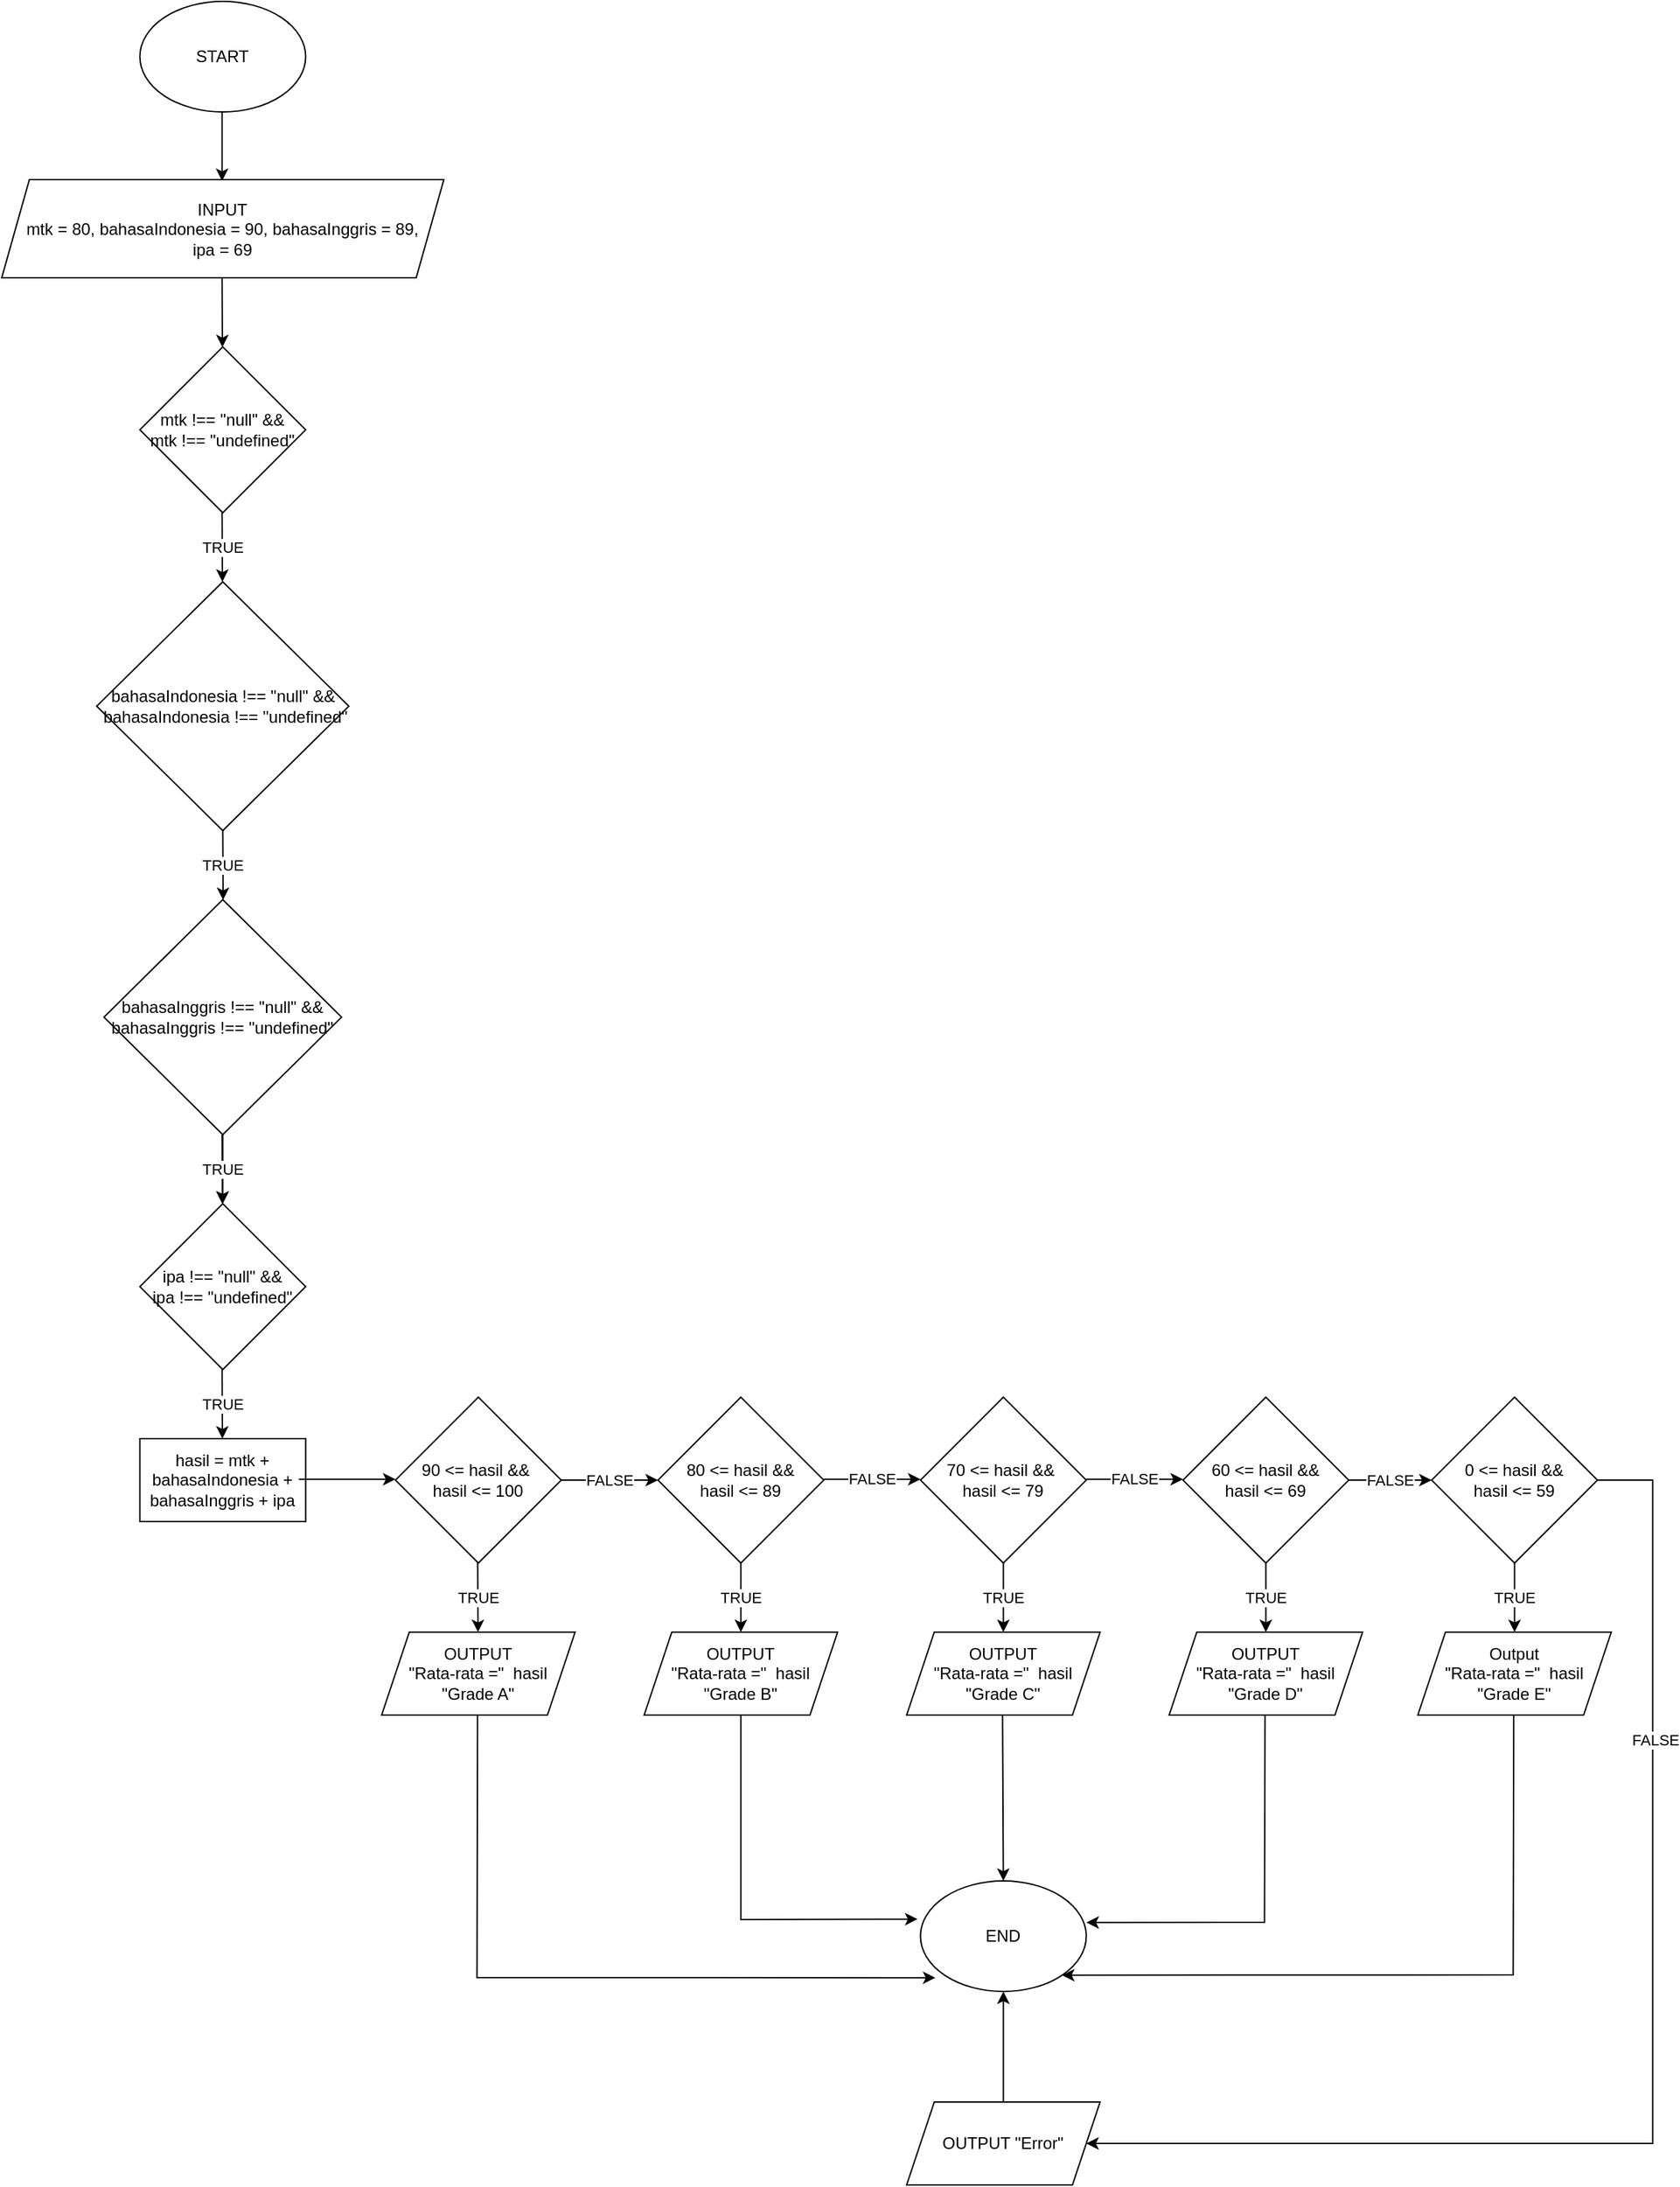 <mxfile version="16.4.5" type="device"><diagram id="C5RBs43oDa-KdzZeNtuy" name="Page-1"><mxGraphModel dx="1298" dy="724" grid="1" gridSize="10" guides="1" tooltips="1" connect="1" arrows="1" fold="1" page="1" pageScale="1" pageWidth="1654" pageHeight="2336" math="0" shadow="0"><root><mxCell id="WIyWlLk6GJQsqaUBKTNV-0"/><mxCell id="WIyWlLk6GJQsqaUBKTNV-1" parent="WIyWlLk6GJQsqaUBKTNV-0"/><mxCell id="6BpyWPtDbFNDDt1kwVih-1" value="START" style="ellipse;whiteSpace=wrap;html=1;" parent="WIyWlLk6GJQsqaUBKTNV-1" vertex="1"><mxGeometry x="261.25" y="50" width="120" height="80" as="geometry"/></mxCell><mxCell id="6BpyWPtDbFNDDt1kwVih-2" value="" style="endArrow=classic;html=1;rounded=0;" parent="WIyWlLk6GJQsqaUBKTNV-1" edge="1"><mxGeometry width="50" height="50" relative="1" as="geometry"><mxPoint x="320.75" y="130" as="sourcePoint"/><mxPoint x="320.75" y="180" as="targetPoint"/></mxGeometry></mxCell><mxCell id="6BpyWPtDbFNDDt1kwVih-3" value="INPUT&lt;br&gt;mtk = 80, bahasaIndonesia = 90, bahasaInggris = 89, &lt;br&gt;ipa = 69" style="shape=parallelogram;perimeter=parallelogramPerimeter;whiteSpace=wrap;html=1;fixedSize=1;" parent="WIyWlLk6GJQsqaUBKTNV-1" vertex="1"><mxGeometry x="161.25" y="179" width="320" height="71" as="geometry"/></mxCell><mxCell id="6BpyWPtDbFNDDt1kwVih-4" value="" style="endArrow=classic;html=1;rounded=0;" parent="WIyWlLk6GJQsqaUBKTNV-1" target="6BpyWPtDbFNDDt1kwVih-5" edge="1"><mxGeometry width="50" height="50" relative="1" as="geometry"><mxPoint x="320.75" y="250" as="sourcePoint"/><mxPoint x="320.75" y="300" as="targetPoint"/></mxGeometry></mxCell><mxCell id="6BpyWPtDbFNDDt1kwVih-5" value="mtk !== &quot;null&quot; &amp;amp;&amp;amp;&lt;br&gt;mtk !== &quot;undefined&quot;" style="rhombus;whiteSpace=wrap;html=1;" parent="WIyWlLk6GJQsqaUBKTNV-1" vertex="1"><mxGeometry x="261.25" y="300" width="120" height="120" as="geometry"/></mxCell><mxCell id="6BpyWPtDbFNDDt1kwVih-32" value="90 &amp;lt;= hasil &amp;amp;&amp;amp;&amp;nbsp;&lt;br&gt;hasil &amp;lt;= 100" style="rhombus;whiteSpace=wrap;html=1;" parent="WIyWlLk6GJQsqaUBKTNV-1" vertex="1"><mxGeometry x="446.25" y="1060" width="120" height="120" as="geometry"/></mxCell><mxCell id="6BpyWPtDbFNDDt1kwVih-33" value="bahasaIndonesia !== &quot;null&quot; &amp;amp;&amp;amp;&lt;br&gt;&amp;nbsp;bahasaIndonesia !== &quot;undefined&quot;" style="rhombus;whiteSpace=wrap;html=1;" parent="WIyWlLk6GJQsqaUBKTNV-1" vertex="1"><mxGeometry x="230" y="470" width="182.5" height="180" as="geometry"/></mxCell><mxCell id="6BpyWPtDbFNDDt1kwVih-34" value="ipa !== &quot;null&quot; &amp;amp;&amp;amp;&lt;br&gt;ipa !== &quot;undefined&quot;" style="rhombus;whiteSpace=wrap;html=1;" parent="WIyWlLk6GJQsqaUBKTNV-1" vertex="1"><mxGeometry x="261.25" y="920" width="120" height="120" as="geometry"/></mxCell><mxCell id="22OjcqRYXEOhNd59H1vx-0" value="" style="edgeStyle=orthogonalEdgeStyle;rounded=0;orthogonalLoop=1;jettySize=auto;html=1;" edge="1" parent="WIyWlLk6GJQsqaUBKTNV-1" source="6BpyWPtDbFNDDt1kwVih-40" target="6BpyWPtDbFNDDt1kwVih-34"><mxGeometry relative="1" as="geometry"/></mxCell><mxCell id="6BpyWPtDbFNDDt1kwVih-40" value="bahasaInggris !== &quot;null&quot; &amp;amp;&amp;amp;&lt;br&gt;bahasaInggris !== &quot;undefined&quot;" style="rhombus;whiteSpace=wrap;html=1;" parent="WIyWlLk6GJQsqaUBKTNV-1" vertex="1"><mxGeometry x="235.25" y="700" width="172" height="170" as="geometry"/></mxCell><mxCell id="6BpyWPtDbFNDDt1kwVih-41" value="TRUE" style="endArrow=classic;html=1;rounded=0;" parent="WIyWlLk6GJQsqaUBKTNV-1" edge="1"><mxGeometry width="50" height="50" relative="1" as="geometry"><mxPoint x="320.75" y="870" as="sourcePoint"/><mxPoint x="320.979" y="920.271" as="targetPoint"/></mxGeometry></mxCell><mxCell id="6BpyWPtDbFNDDt1kwVih-42" value="TRUE" style="endArrow=classic;html=1;rounded=0;" parent="WIyWlLk6GJQsqaUBKTNV-1" edge="1"><mxGeometry width="50" height="50" relative="1" as="geometry"><mxPoint x="321.25" y="650" as="sourcePoint"/><mxPoint x="321.479" y="700.271" as="targetPoint"/></mxGeometry></mxCell><mxCell id="6BpyWPtDbFNDDt1kwVih-43" value="TRUE" style="endArrow=classic;html=1;rounded=0;" parent="WIyWlLk6GJQsqaUBKTNV-1" edge="1"><mxGeometry width="50" height="50" relative="1" as="geometry"><mxPoint x="320.75" y="419.73" as="sourcePoint"/><mxPoint x="320.979" y="470.001" as="targetPoint"/></mxGeometry></mxCell><mxCell id="6BpyWPtDbFNDDt1kwVih-44" value="TRUE" style="endArrow=classic;html=1;rounded=0;" parent="WIyWlLk6GJQsqaUBKTNV-1" edge="1"><mxGeometry width="50" height="50" relative="1" as="geometry"><mxPoint x="320.75" y="1039.73" as="sourcePoint"/><mxPoint x="320.979" y="1090.001" as="targetPoint"/></mxGeometry></mxCell><mxCell id="6BpyWPtDbFNDDt1kwVih-45" value="hasil = mtk + bahasaIndonesia + bahasaInggris + ipa" style="rounded=0;whiteSpace=wrap;html=1;" parent="WIyWlLk6GJQsqaUBKTNV-1" vertex="1"><mxGeometry x="261.25" y="1090" width="120" height="60" as="geometry"/></mxCell><mxCell id="6BpyWPtDbFNDDt1kwVih-48" value="70 &amp;lt;= hasil &amp;amp;&amp;amp;&amp;nbsp;&lt;br&gt;hasil &amp;lt;= 79" style="rhombus;whiteSpace=wrap;html=1;" parent="WIyWlLk6GJQsqaUBKTNV-1" vertex="1"><mxGeometry x="826.25" y="1060" width="120" height="120" as="geometry"/></mxCell><mxCell id="6BpyWPtDbFNDDt1kwVih-50" value="80 &amp;lt;= hasil &amp;amp;&amp;amp;&lt;br&gt;hasil &amp;lt;= 89" style="rhombus;whiteSpace=wrap;html=1;" parent="WIyWlLk6GJQsqaUBKTNV-1" vertex="1"><mxGeometry x="636.25" y="1060" width="120" height="120" as="geometry"/></mxCell><mxCell id="6BpyWPtDbFNDDt1kwVih-51" value="OUTPUT&lt;br&gt;&quot;Rata-rata =&quot;&amp;nbsp; hasil&lt;br&gt;&quot;Grade A&quot;" style="shape=parallelogram;perimeter=parallelogramPerimeter;whiteSpace=wrap;html=1;fixedSize=1;" parent="WIyWlLk6GJQsqaUBKTNV-1" vertex="1"><mxGeometry x="436.25" y="1230" width="140" height="60" as="geometry"/></mxCell><mxCell id="6BpyWPtDbFNDDt1kwVih-56" value="FALSE" style="endArrow=classic;html=1;rounded=0;" parent="WIyWlLk6GJQsqaUBKTNV-1" edge="1"><mxGeometry width="50" height="50" relative="1" as="geometry"><mxPoint x="566.25" y="1120" as="sourcePoint"/><mxPoint x="636.25" y="1120" as="targetPoint"/></mxGeometry></mxCell><mxCell id="6BpyWPtDbFNDDt1kwVih-57" value="END" style="ellipse;whiteSpace=wrap;html=1;" parent="WIyWlLk6GJQsqaUBKTNV-1" vertex="1"><mxGeometry x="826.25" y="1410" width="120" height="80" as="geometry"/></mxCell><mxCell id="6BpyWPtDbFNDDt1kwVih-58" value="" style="endArrow=classic;html=1;rounded=0;entryX=0.09;entryY=0.876;entryDx=0;entryDy=0;entryPerimeter=0;" parent="WIyWlLk6GJQsqaUBKTNV-1" target="6BpyWPtDbFNDDt1kwVih-57" edge="1"><mxGeometry width="50" height="50" relative="1" as="geometry"><mxPoint x="505.66" y="1290" as="sourcePoint"/><mxPoint x="505.66" y="1350" as="targetPoint"/><Array as="points"><mxPoint x="505.25" y="1480"/></Array></mxGeometry></mxCell><mxCell id="6BpyWPtDbFNDDt1kwVih-60" value="TRUE" style="endArrow=classic;html=1;rounded=0;" parent="WIyWlLk6GJQsqaUBKTNV-1" edge="1"><mxGeometry width="50" height="50" relative="1" as="geometry"><mxPoint x="505.75" y="1179.73" as="sourcePoint"/><mxPoint x="505.979" y="1230.001" as="targetPoint"/></mxGeometry></mxCell><mxCell id="6BpyWPtDbFNDDt1kwVih-62" value="TRUE" style="endArrow=classic;html=1;rounded=0;" parent="WIyWlLk6GJQsqaUBKTNV-1" edge="1"><mxGeometry width="50" height="50" relative="1" as="geometry"><mxPoint x="696.25" y="1180" as="sourcePoint"/><mxPoint x="696.25" y="1230" as="targetPoint"/></mxGeometry></mxCell><mxCell id="6BpyWPtDbFNDDt1kwVih-65" value="OUTPUT&lt;br&gt;&quot;Rata-rata =&quot;&amp;nbsp; hasil&lt;br&gt;&quot;Grade B&quot;" style="shape=parallelogram;perimeter=parallelogramPerimeter;whiteSpace=wrap;html=1;fixedSize=1;" parent="WIyWlLk6GJQsqaUBKTNV-1" vertex="1"><mxGeometry x="626.25" y="1230" width="140" height="60" as="geometry"/></mxCell><mxCell id="6BpyWPtDbFNDDt1kwVih-66" value="FALSE" style="endArrow=classic;html=1;rounded=0;" parent="WIyWlLk6GJQsqaUBKTNV-1" edge="1"><mxGeometry width="50" height="50" relative="1" as="geometry"><mxPoint x="1136.25" y="1120" as="sourcePoint"/><mxPoint x="1196.25" y="1120" as="targetPoint"/></mxGeometry></mxCell><mxCell id="6BpyWPtDbFNDDt1kwVih-69" value="" style="endArrow=classic;html=1;rounded=0;" parent="WIyWlLk6GJQsqaUBKTNV-1" edge="1"><mxGeometry width="50" height="50" relative="1" as="geometry"><mxPoint x="376.25" y="1119.41" as="sourcePoint"/><mxPoint x="446.25" y="1119.41" as="targetPoint"/></mxGeometry></mxCell><mxCell id="6BpyWPtDbFNDDt1kwVih-70" value="FALSE" style="endArrow=classic;html=1;rounded=0;" parent="WIyWlLk6GJQsqaUBKTNV-1" edge="1"><mxGeometry width="50" height="50" relative="1" as="geometry"><mxPoint x="756.25" y="1119.41" as="sourcePoint"/><mxPoint x="826.25" y="1119.41" as="targetPoint"/></mxGeometry></mxCell><mxCell id="6BpyWPtDbFNDDt1kwVih-71" value="60 &amp;lt;= hasil &amp;amp;&amp;amp;&lt;br&gt;hasil &amp;lt;= 69" style="rhombus;whiteSpace=wrap;html=1;" parent="WIyWlLk6GJQsqaUBKTNV-1" vertex="1"><mxGeometry x="1016.25" y="1060" width="120" height="120" as="geometry"/></mxCell><mxCell id="6BpyWPtDbFNDDt1kwVih-72" value="FALSE" style="endArrow=classic;html=1;rounded=0;" parent="WIyWlLk6GJQsqaUBKTNV-1" edge="1"><mxGeometry width="50" height="50" relative="1" as="geometry"><mxPoint x="946.25" y="1119.41" as="sourcePoint"/><mxPoint x="1016.25" y="1119.41" as="targetPoint"/></mxGeometry></mxCell><mxCell id="6BpyWPtDbFNDDt1kwVih-73" value="0 &amp;lt;= hasil &amp;amp;&amp;amp; &lt;br&gt;hasil &amp;lt;= 59" style="rhombus;whiteSpace=wrap;html=1;" parent="WIyWlLk6GJQsqaUBKTNV-1" vertex="1"><mxGeometry x="1196.25" y="1060" width="120" height="120" as="geometry"/></mxCell><mxCell id="6BpyWPtDbFNDDt1kwVih-74" value="TRUE" style="endArrow=classic;html=1;rounded=0;" parent="WIyWlLk6GJQsqaUBKTNV-1" edge="1"><mxGeometry width="50" height="50" relative="1" as="geometry"><mxPoint x="1256.25" y="1180" as="sourcePoint"/><mxPoint x="1256.25" y="1230" as="targetPoint"/></mxGeometry></mxCell><mxCell id="6BpyWPtDbFNDDt1kwVih-75" value="Output&lt;br&gt;&quot;Rata-rata =&quot;&amp;nbsp; hasil&lt;br&gt;&quot;Grade E&quot;" style="shape=parallelogram;perimeter=parallelogramPerimeter;whiteSpace=wrap;html=1;fixedSize=1;" parent="WIyWlLk6GJQsqaUBKTNV-1" vertex="1"><mxGeometry x="1186.25" y="1230" width="140" height="60" as="geometry"/></mxCell><mxCell id="6BpyWPtDbFNDDt1kwVih-76" value="TRUE" style="endArrow=classic;html=1;rounded=0;" parent="WIyWlLk6GJQsqaUBKTNV-1" edge="1"><mxGeometry width="50" height="50" relative="1" as="geometry"><mxPoint x="1076.25" y="1180" as="sourcePoint"/><mxPoint x="1076.25" y="1230" as="targetPoint"/></mxGeometry></mxCell><mxCell id="6BpyWPtDbFNDDt1kwVih-77" value="OUTPUT&lt;br&gt;&quot;Rata-rata =&quot;&amp;nbsp; hasil&lt;br&gt;&quot;Grade D&quot;" style="shape=parallelogram;perimeter=parallelogramPerimeter;whiteSpace=wrap;html=1;fixedSize=1;" parent="WIyWlLk6GJQsqaUBKTNV-1" vertex="1"><mxGeometry x="1006.25" y="1230" width="140" height="60" as="geometry"/></mxCell><mxCell id="6BpyWPtDbFNDDt1kwVih-78" value="TRUE" style="endArrow=classic;html=1;rounded=0;" parent="WIyWlLk6GJQsqaUBKTNV-1" edge="1"><mxGeometry width="50" height="50" relative="1" as="geometry"><mxPoint x="886.25" y="1180" as="sourcePoint"/><mxPoint x="886.25" y="1230" as="targetPoint"/></mxGeometry></mxCell><mxCell id="6BpyWPtDbFNDDt1kwVih-79" value="OUTPUT&lt;br&gt;&quot;Rata-rata =&quot;&amp;nbsp; hasil&lt;br&gt;&quot;Grade C&quot;" style="shape=parallelogram;perimeter=parallelogramPerimeter;whiteSpace=wrap;html=1;fixedSize=1;" parent="WIyWlLk6GJQsqaUBKTNV-1" vertex="1"><mxGeometry x="816.25" y="1230" width="140" height="60" as="geometry"/></mxCell><mxCell id="6BpyWPtDbFNDDt1kwVih-80" value="" style="endArrow=classic;html=1;rounded=0;entryX=1;entryY=1;entryDx=0;entryDy=0;" parent="WIyWlLk6GJQsqaUBKTNV-1" target="6BpyWPtDbFNDDt1kwVih-57" edge="1"><mxGeometry width="50" height="50" relative="1" as="geometry"><mxPoint x="1255.66" y="1290" as="sourcePoint"/><mxPoint x="1255.66" y="1350" as="targetPoint"/><Array as="points"><mxPoint x="1255.25" y="1478"/></Array></mxGeometry></mxCell><mxCell id="6BpyWPtDbFNDDt1kwVih-81" value="" style="endArrow=classic;html=1;rounded=0;entryX=0.5;entryY=0;entryDx=0;entryDy=0;" parent="WIyWlLk6GJQsqaUBKTNV-1" target="6BpyWPtDbFNDDt1kwVih-57" edge="1"><mxGeometry width="50" height="50" relative="1" as="geometry"><mxPoint x="885.66" y="1290" as="sourcePoint"/><mxPoint x="885.66" y="1350" as="targetPoint"/></mxGeometry></mxCell><mxCell id="6BpyWPtDbFNDDt1kwVih-83" value="" style="endArrow=classic;html=1;rounded=0;entryX=1.001;entryY=0.376;entryDx=0;entryDy=0;entryPerimeter=0;" parent="WIyWlLk6GJQsqaUBKTNV-1" target="6BpyWPtDbFNDDt1kwVih-57" edge="1"><mxGeometry width="50" height="50" relative="1" as="geometry"><mxPoint x="1075.66" y="1290" as="sourcePoint"/><mxPoint x="1075.66" y="1350" as="targetPoint"/><Array as="points"><mxPoint x="1075.25" y="1440"/></Array></mxGeometry></mxCell><mxCell id="6BpyWPtDbFNDDt1kwVih-84" value="" style="endArrow=classic;html=1;rounded=0;exitX=0.5;exitY=1;exitDx=0;exitDy=0;entryX=-0.018;entryY=0.346;entryDx=0;entryDy=0;entryPerimeter=0;" parent="WIyWlLk6GJQsqaUBKTNV-1" source="6BpyWPtDbFNDDt1kwVih-65" target="6BpyWPtDbFNDDt1kwVih-57" edge="1"><mxGeometry width="50" height="50" relative="1" as="geometry"><mxPoint x="695.66" y="1380" as="sourcePoint"/><mxPoint x="695.66" y="1440" as="targetPoint"/><Array as="points"><mxPoint x="696.25" y="1438"/></Array></mxGeometry></mxCell><mxCell id="7ebuX7AM-ZKLLM1KZVl5-1" value="OUTPUT &quot;Error&quot;" style="shape=parallelogram;perimeter=parallelogramPerimeter;whiteSpace=wrap;html=1;fixedSize=1;" parent="WIyWlLk6GJQsqaUBKTNV-1" vertex="1"><mxGeometry x="816.25" y="1570" width="140" height="60" as="geometry"/></mxCell><mxCell id="7ebuX7AM-ZKLLM1KZVl5-2" value="" style="endArrow=classic;html=1;rounded=0;entryX=1;entryY=0.5;entryDx=0;entryDy=0;" parent="WIyWlLk6GJQsqaUBKTNV-1" target="7ebuX7AM-ZKLLM1KZVl5-1" edge="1"><mxGeometry width="50" height="50" relative="1" as="geometry"><mxPoint x="1316.25" y="1120" as="sourcePoint"/><mxPoint x="1356.25" y="1470" as="targetPoint"/><Array as="points"><mxPoint x="1356.25" y="1120"/><mxPoint x="1356.25" y="1600"/></Array></mxGeometry></mxCell><mxCell id="7ebuX7AM-ZKLLM1KZVl5-3" value="FALSE" style="edgeLabel;html=1;align=center;verticalAlign=middle;resizable=0;points=[];" parent="7ebuX7AM-ZKLLM1KZVl5-2" vertex="1" connectable="0"><mxGeometry x="-0.51" y="1" relative="1" as="geometry"><mxPoint as="offset"/></mxGeometry></mxCell><mxCell id="7ebuX7AM-ZKLLM1KZVl5-4" value="" style="endArrow=classic;html=1;rounded=0;entryX=0.5;entryY=1;entryDx=0;entryDy=0;" parent="WIyWlLk6GJQsqaUBKTNV-1" target="6BpyWPtDbFNDDt1kwVih-57" edge="1"><mxGeometry width="50" height="50" relative="1" as="geometry"><mxPoint x="886.25" y="1570" as="sourcePoint"/><mxPoint x="936.25" y="1520" as="targetPoint"/></mxGeometry></mxCell></root></mxGraphModel></diagram></mxfile>